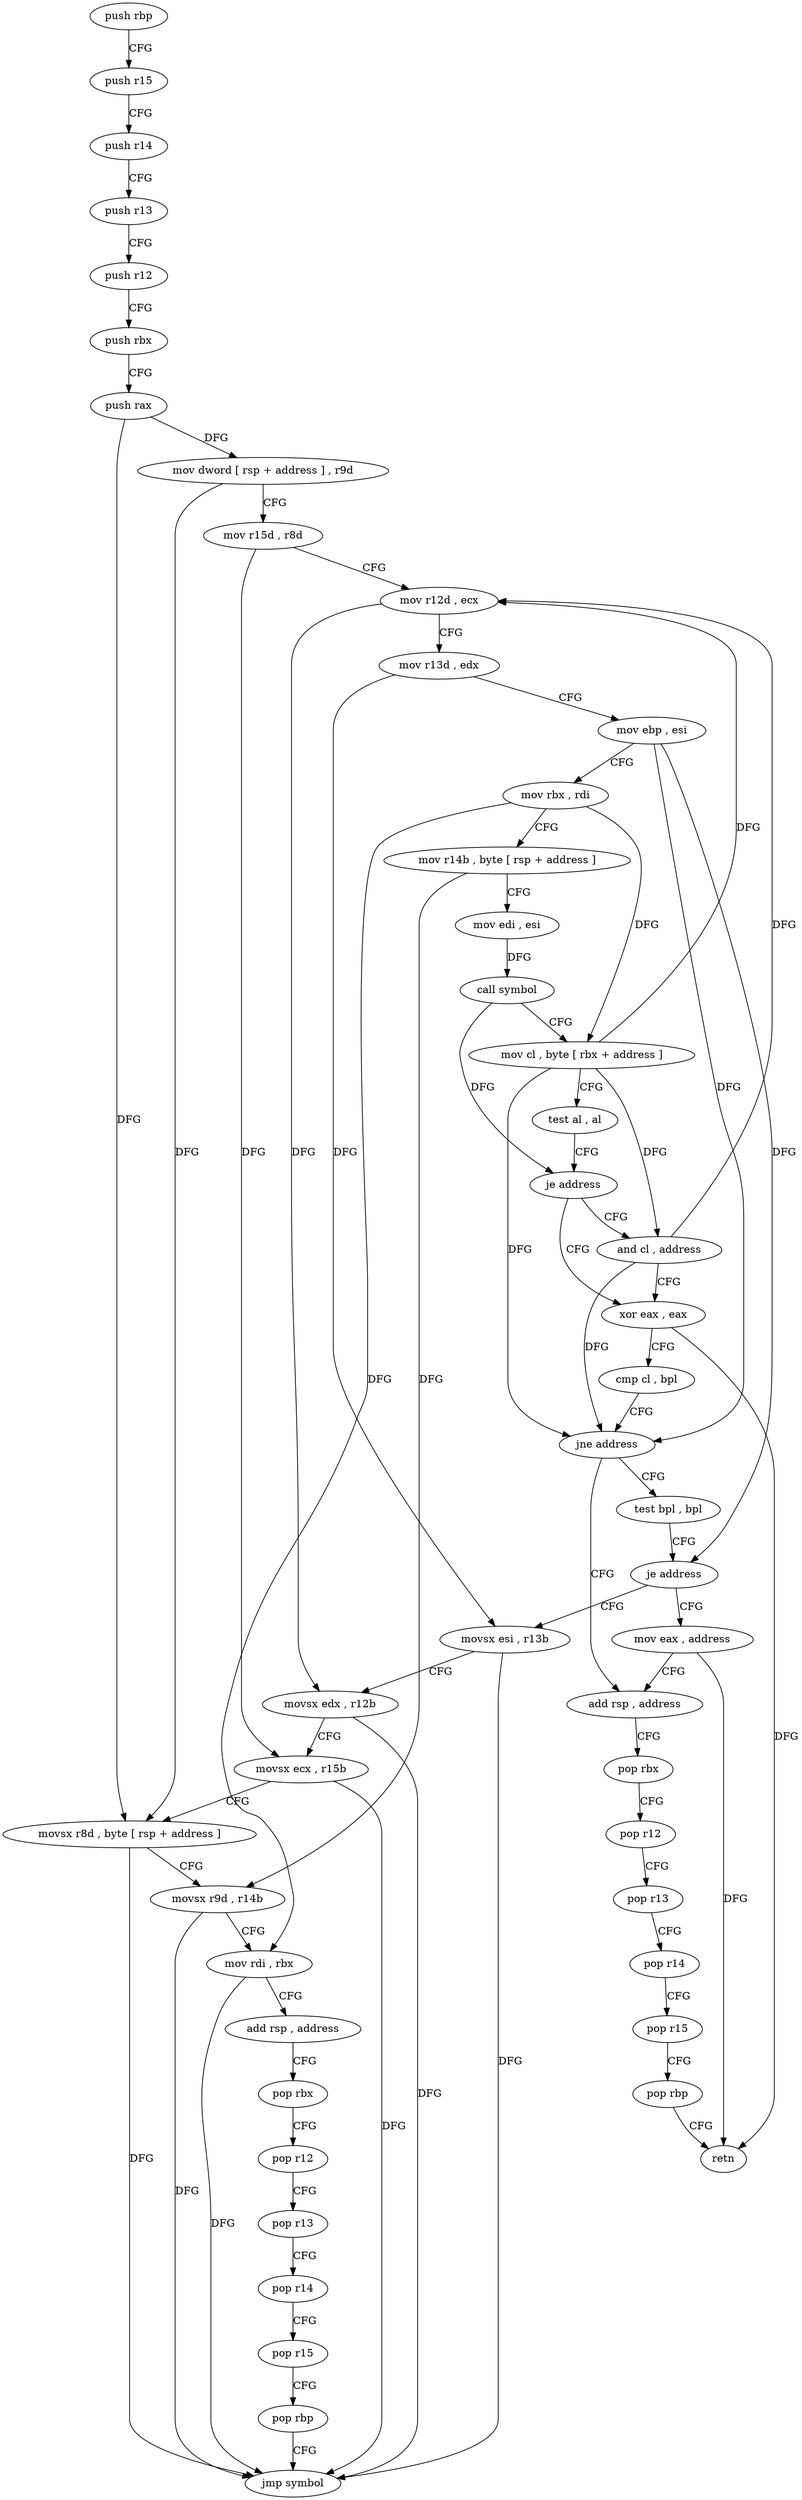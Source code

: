 digraph "func" {
"4211952" [label = "push rbp" ]
"4211953" [label = "push r15" ]
"4211955" [label = "push r14" ]
"4211957" [label = "push r13" ]
"4211959" [label = "push r12" ]
"4211961" [label = "push rbx" ]
"4211962" [label = "push rax" ]
"4211963" [label = "mov dword [ rsp + address ] , r9d" ]
"4211968" [label = "mov r15d , r8d" ]
"4211971" [label = "mov r12d , ecx" ]
"4211974" [label = "mov r13d , edx" ]
"4211977" [label = "mov ebp , esi" ]
"4211979" [label = "mov rbx , rdi" ]
"4211982" [label = "mov r14b , byte [ rsp + address ]" ]
"4211987" [label = "mov edi , esi" ]
"4211989" [label = "call symbol" ]
"4211994" [label = "mov cl , byte [ rbx + address ]" ]
"4211997" [label = "test al , al" ]
"4211999" [label = "je address" ]
"4212004" [label = "xor eax , eax" ]
"4212001" [label = "and cl , address" ]
"4212006" [label = "cmp cl , bpl" ]
"4212009" [label = "jne address" ]
"4212062" [label = "add rsp , address" ]
"4212011" [label = "test bpl , bpl" ]
"4212066" [label = "pop rbx" ]
"4212067" [label = "pop r12" ]
"4212069" [label = "pop r13" ]
"4212071" [label = "pop r14" ]
"4212073" [label = "pop r15" ]
"4212075" [label = "pop rbp" ]
"4212076" [label = "retn" ]
"4212014" [label = "je address" ]
"4212057" [label = "mov eax , address" ]
"4212016" [label = "movsx esi , r13b" ]
"4212020" [label = "movsx edx , r12b" ]
"4212024" [label = "movsx ecx , r15b" ]
"4212028" [label = "movsx r8d , byte [ rsp + address ]" ]
"4212034" [label = "movsx r9d , r14b" ]
"4212038" [label = "mov rdi , rbx" ]
"4212041" [label = "add rsp , address" ]
"4212045" [label = "pop rbx" ]
"4212046" [label = "pop r12" ]
"4212048" [label = "pop r13" ]
"4212050" [label = "pop r14" ]
"4212052" [label = "pop r15" ]
"4212054" [label = "pop rbp" ]
"4212055" [label = "jmp symbol" ]
"4211952" -> "4211953" [ label = "CFG" ]
"4211953" -> "4211955" [ label = "CFG" ]
"4211955" -> "4211957" [ label = "CFG" ]
"4211957" -> "4211959" [ label = "CFG" ]
"4211959" -> "4211961" [ label = "CFG" ]
"4211961" -> "4211962" [ label = "CFG" ]
"4211962" -> "4211963" [ label = "DFG" ]
"4211962" -> "4212028" [ label = "DFG" ]
"4211963" -> "4211968" [ label = "CFG" ]
"4211963" -> "4212028" [ label = "DFG" ]
"4211968" -> "4211971" [ label = "CFG" ]
"4211968" -> "4212024" [ label = "DFG" ]
"4211971" -> "4211974" [ label = "CFG" ]
"4211971" -> "4212020" [ label = "DFG" ]
"4211974" -> "4211977" [ label = "CFG" ]
"4211974" -> "4212016" [ label = "DFG" ]
"4211977" -> "4211979" [ label = "CFG" ]
"4211977" -> "4212009" [ label = "DFG" ]
"4211977" -> "4212014" [ label = "DFG" ]
"4211979" -> "4211982" [ label = "CFG" ]
"4211979" -> "4211994" [ label = "DFG" ]
"4211979" -> "4212038" [ label = "DFG" ]
"4211982" -> "4211987" [ label = "CFG" ]
"4211982" -> "4212034" [ label = "DFG" ]
"4211987" -> "4211989" [ label = "DFG" ]
"4211989" -> "4211994" [ label = "CFG" ]
"4211989" -> "4211999" [ label = "DFG" ]
"4211994" -> "4211997" [ label = "CFG" ]
"4211994" -> "4211971" [ label = "DFG" ]
"4211994" -> "4212009" [ label = "DFG" ]
"4211994" -> "4212001" [ label = "DFG" ]
"4211997" -> "4211999" [ label = "CFG" ]
"4211999" -> "4212004" [ label = "CFG" ]
"4211999" -> "4212001" [ label = "CFG" ]
"4212004" -> "4212006" [ label = "CFG" ]
"4212004" -> "4212076" [ label = "DFG" ]
"4212001" -> "4212004" [ label = "CFG" ]
"4212001" -> "4211971" [ label = "DFG" ]
"4212001" -> "4212009" [ label = "DFG" ]
"4212006" -> "4212009" [ label = "CFG" ]
"4212009" -> "4212062" [ label = "CFG" ]
"4212009" -> "4212011" [ label = "CFG" ]
"4212062" -> "4212066" [ label = "CFG" ]
"4212011" -> "4212014" [ label = "CFG" ]
"4212066" -> "4212067" [ label = "CFG" ]
"4212067" -> "4212069" [ label = "CFG" ]
"4212069" -> "4212071" [ label = "CFG" ]
"4212071" -> "4212073" [ label = "CFG" ]
"4212073" -> "4212075" [ label = "CFG" ]
"4212075" -> "4212076" [ label = "CFG" ]
"4212014" -> "4212057" [ label = "CFG" ]
"4212014" -> "4212016" [ label = "CFG" ]
"4212057" -> "4212062" [ label = "CFG" ]
"4212057" -> "4212076" [ label = "DFG" ]
"4212016" -> "4212020" [ label = "CFG" ]
"4212016" -> "4212055" [ label = "DFG" ]
"4212020" -> "4212024" [ label = "CFG" ]
"4212020" -> "4212055" [ label = "DFG" ]
"4212024" -> "4212028" [ label = "CFG" ]
"4212024" -> "4212055" [ label = "DFG" ]
"4212028" -> "4212034" [ label = "CFG" ]
"4212028" -> "4212055" [ label = "DFG" ]
"4212034" -> "4212038" [ label = "CFG" ]
"4212034" -> "4212055" [ label = "DFG" ]
"4212038" -> "4212041" [ label = "CFG" ]
"4212038" -> "4212055" [ label = "DFG" ]
"4212041" -> "4212045" [ label = "CFG" ]
"4212045" -> "4212046" [ label = "CFG" ]
"4212046" -> "4212048" [ label = "CFG" ]
"4212048" -> "4212050" [ label = "CFG" ]
"4212050" -> "4212052" [ label = "CFG" ]
"4212052" -> "4212054" [ label = "CFG" ]
"4212054" -> "4212055" [ label = "CFG" ]
}
